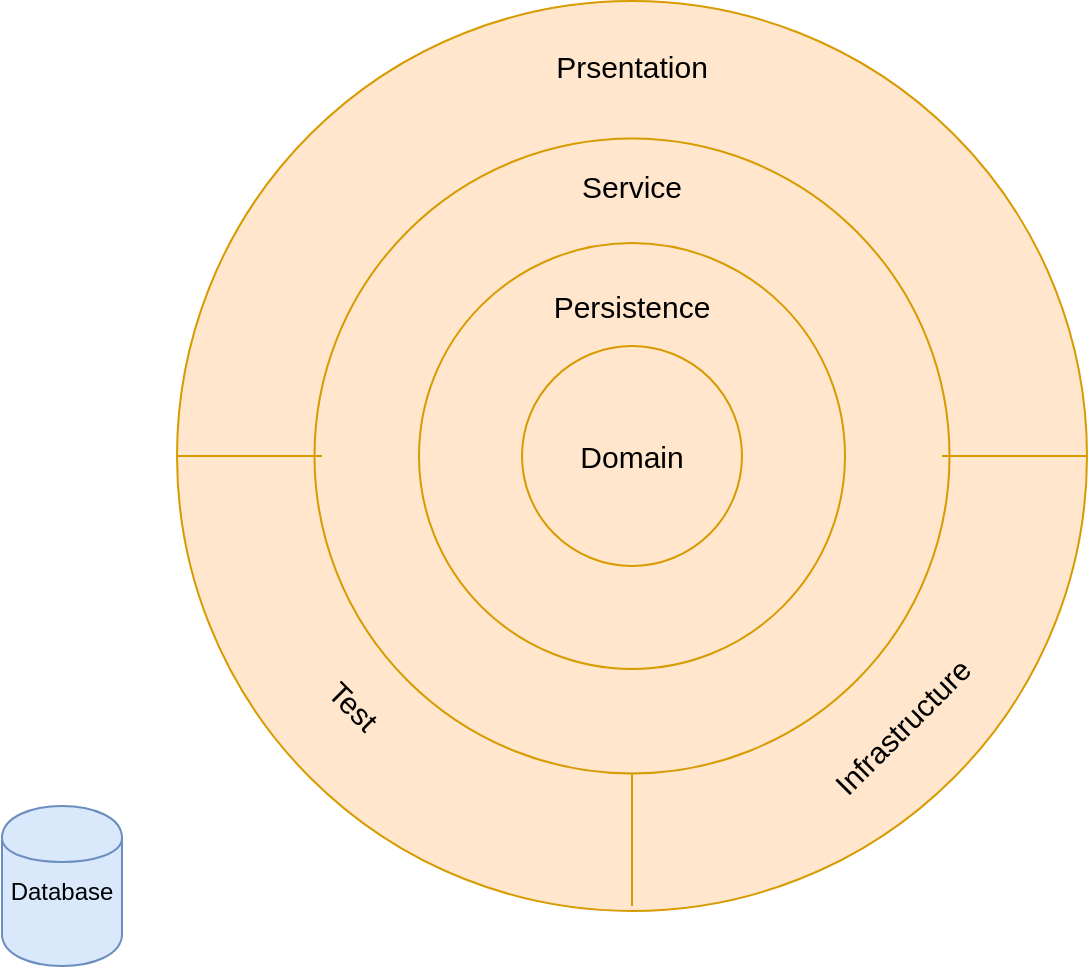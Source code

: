 <mxfile version="13.0.3" type="device"><diagram id="n2UPZouTChGoIxLGl9fX" name="Page-1"><mxGraphModel dx="852" dy="494" grid="1" gridSize="10" guides="1" tooltips="1" connect="1" arrows="1" fold="1" page="1" pageScale="1" pageWidth="850" pageHeight="1100" math="0" shadow="0"><root><mxCell id="0"/><mxCell id="1" parent="0"/><mxCell id="SxZHL6hkujTW6-zPjdus-6" value="" style="ellipse;whiteSpace=wrap;html=1;aspect=fixed;fillColor=#ffe6cc;strokeColor=#d79b00;" vertex="1" parent="1"><mxGeometry x="107.5" y="7.5" width="455" height="455" as="geometry"/></mxCell><mxCell id="SxZHL6hkujTW6-zPjdus-3" value="" style="ellipse;whiteSpace=wrap;html=1;aspect=fixed;fillColor=#ffe6cc;strokeColor=#d79b00;" vertex="1" parent="1"><mxGeometry x="176.25" y="76.25" width="317.5" height="317.5" as="geometry"/></mxCell><mxCell id="SxZHL6hkujTW6-zPjdus-1" value="" style="ellipse;whiteSpace=wrap;html=1;aspect=fixed;fillColor=#ffe6cc;strokeColor=#d79b00;" vertex="1" parent="1"><mxGeometry x="228.5" y="128.5" width="213" height="213" as="geometry"/></mxCell><mxCell id="SxZHL6hkujTW6-zPjdus-2" value="" style="ellipse;whiteSpace=wrap;html=1;aspect=fixed;fillColor=#ffe6cc;strokeColor=#d79b00;" vertex="1" parent="1"><mxGeometry x="280" y="180" width="110" height="110" as="geometry"/></mxCell><mxCell id="SxZHL6hkujTW6-zPjdus-10" value="" style="endArrow=none;html=1;" edge="1" parent="1" target="SxZHL6hkujTW6-zPjdus-6"><mxGeometry width="50" height="50" relative="1" as="geometry"><mxPoint x="340" y="462.5" as="sourcePoint"/><mxPoint x="390" y="412.5" as="targetPoint"/></mxGeometry></mxCell><mxCell id="SxZHL6hkujTW6-zPjdus-16" value="" style="verticalLabelPosition=bottom;shadow=0;dashed=0;align=center;html=1;verticalAlign=top;strokeWidth=1;shape=mxgraph.mockup.markup.line;strokeColor=#d79b00;direction=north;fillColor=#ffe6cc;" vertex="1" parent="1"><mxGeometry x="325" y="393.75" width="20" height="66.25" as="geometry"/></mxCell><mxCell id="SxZHL6hkujTW6-zPjdus-17" value="" style="verticalLabelPosition=bottom;shadow=0;dashed=0;align=center;html=1;verticalAlign=top;strokeWidth=1;shape=mxgraph.mockup.markup.line;strokeColor=#d79b00;fillColor=#ffe6cc;" vertex="1" parent="1"><mxGeometry x="107.5" y="225" width="72.5" height="20" as="geometry"/></mxCell><mxCell id="SxZHL6hkujTW6-zPjdus-18" value="" style="verticalLabelPosition=bottom;shadow=0;dashed=0;align=center;html=1;verticalAlign=top;strokeWidth=1;shape=mxgraph.mockup.markup.line;strokeColor=#d79b00;fillColor=#ffe6cc;" vertex="1" parent="1"><mxGeometry x="490" y="225" width="72.5" height="20" as="geometry"/></mxCell><mxCell id="SxZHL6hkujTW6-zPjdus-19" value="Domain" style="text;html=1;strokeColor=none;fillColor=none;align=center;verticalAlign=middle;whiteSpace=wrap;rounded=0;fontSize=15;" vertex="1" parent="1"><mxGeometry x="315" y="225" width="40" height="20" as="geometry"/></mxCell><mxCell id="SxZHL6hkujTW6-zPjdus-20" value="Persistence" style="text;html=1;strokeColor=none;fillColor=none;align=center;verticalAlign=middle;whiteSpace=wrap;rounded=0;fontSize=15;" vertex="1" parent="1"><mxGeometry x="315" y="150" width="40" height="20" as="geometry"/></mxCell><mxCell id="SxZHL6hkujTW6-zPjdus-21" value="Service" style="text;html=1;strokeColor=none;fillColor=none;align=center;verticalAlign=middle;whiteSpace=wrap;rounded=0;fontSize=15;" vertex="1" parent="1"><mxGeometry x="315" y="90" width="40" height="20" as="geometry"/></mxCell><mxCell id="SxZHL6hkujTW6-zPjdus-22" value="Prsentation" style="text;html=1;strokeColor=none;fillColor=none;align=center;verticalAlign=middle;whiteSpace=wrap;rounded=0;fontSize=15;" vertex="1" parent="1"><mxGeometry x="315" y="30" width="40" height="20" as="geometry"/></mxCell><mxCell id="SxZHL6hkujTW6-zPjdus-23" value="Infrastructure&lt;br style=&quot;font-size: 15px;&quot;&gt;" style="text;html=1;strokeColor=none;fillColor=none;align=center;verticalAlign=middle;whiteSpace=wrap;rounded=0;rotation=-45;fontSize=15;" vertex="1" parent="1"><mxGeometry x="450" y="360" width="40" height="20" as="geometry"/></mxCell><mxCell id="SxZHL6hkujTW6-zPjdus-24" value="Test" style="text;html=1;strokeColor=none;fillColor=none;align=center;verticalAlign=middle;whiteSpace=wrap;rounded=0;rotation=45;fontSize=15;" vertex="1" parent="1"><mxGeometry x="176.25" y="350" width="40" height="20" as="geometry"/></mxCell><mxCell id="SxZHL6hkujTW6-zPjdus-25" value="" style="shape=cylinder;whiteSpace=wrap;html=1;boundedLbl=1;backgroundOutline=1;fillColor=#dae8fc;strokeColor=#6c8ebf;" vertex="1" parent="1"><mxGeometry x="20" y="410" width="60" height="80" as="geometry"/></mxCell><mxCell id="SxZHL6hkujTW6-zPjdus-26" value="Database" style="text;html=1;strokeColor=none;fillColor=none;align=center;verticalAlign=middle;whiteSpace=wrap;rounded=0;" vertex="1" parent="1"><mxGeometry x="30" y="443" width="40" height="20" as="geometry"/></mxCell></root></mxGraphModel></diagram></mxfile>